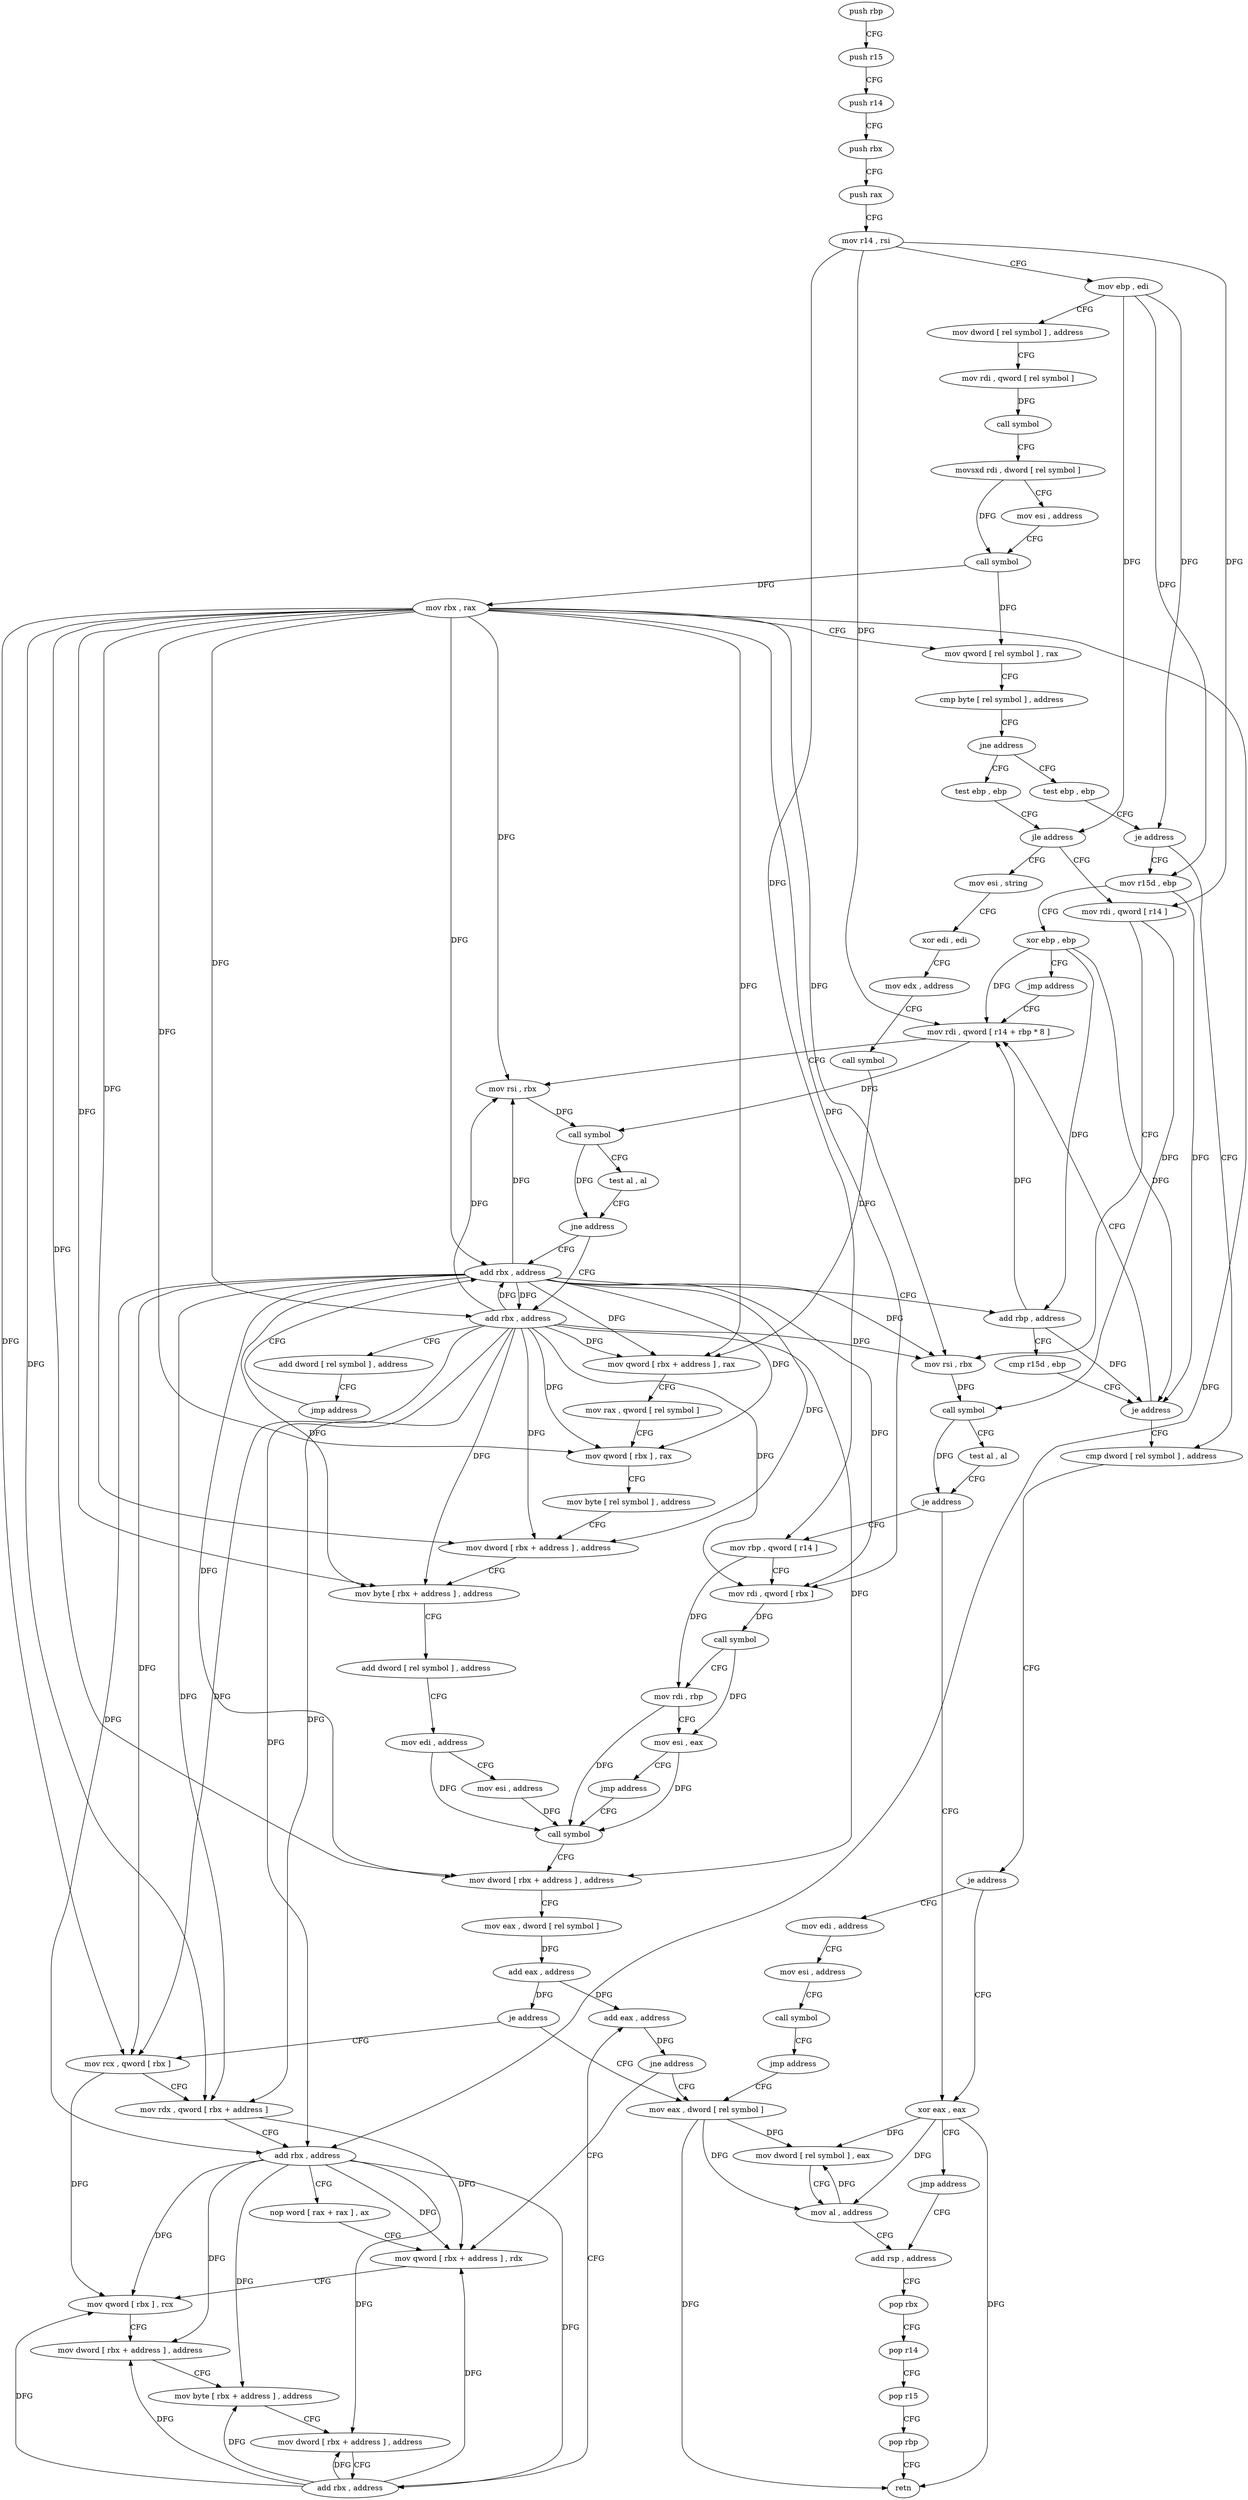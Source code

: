 digraph "func" {
"4206080" [label = "push rbp" ]
"4206081" [label = "push r15" ]
"4206083" [label = "push r14" ]
"4206085" [label = "push rbx" ]
"4206086" [label = "push rax" ]
"4206087" [label = "mov r14 , rsi" ]
"4206090" [label = "mov ebp , edi" ]
"4206092" [label = "mov dword [ rel symbol ] , address" ]
"4206102" [label = "mov rdi , qword [ rel symbol ]" ]
"4206109" [label = "call symbol" ]
"4206114" [label = "movsxd rdi , dword [ rel symbol ]" ]
"4206121" [label = "mov esi , address" ]
"4206126" [label = "call symbol" ]
"4206131" [label = "mov rbx , rax" ]
"4206134" [label = "mov qword [ rel symbol ] , rax" ]
"4206141" [label = "cmp byte [ rel symbol ] , address" ]
"4206148" [label = "jne address" ]
"4206218" [label = "test ebp , ebp" ]
"4206150" [label = "test ebp , ebp" ]
"4206220" [label = "jle address" ]
"4206291" [label = "mov esi , string" ]
"4206222" [label = "mov rdi , qword [ r14 ]" ]
"4206152" [label = "je address" ]
"4206255" [label = "cmp dword [ rel symbol ] , address" ]
"4206154" [label = "mov r15d , ebp" ]
"4206296" [label = "xor edi , edi" ]
"4206298" [label = "mov edx , address" ]
"4206303" [label = "call symbol" ]
"4206308" [label = "mov qword [ rbx + address ] , rax" ]
"4206312" [label = "mov rax , qword [ rel symbol ]" ]
"4206319" [label = "mov qword [ rbx ] , rax" ]
"4206322" [label = "mov byte [ rel symbol ] , address" ]
"4206329" [label = "mov dword [ rbx + address ] , address" ]
"4206336" [label = "mov byte [ rbx + address ] , address" ]
"4206340" [label = "add dword [ rel symbol ] , address" ]
"4206347" [label = "mov edi , address" ]
"4206352" [label = "mov esi , address" ]
"4206357" [label = "call symbol" ]
"4206225" [label = "mov rsi , rbx" ]
"4206228" [label = "call symbol" ]
"4206233" [label = "test al , al" ]
"4206235" [label = "je address" ]
"4206284" [label = "xor eax , eax" ]
"4206237" [label = "mov rbp , qword [ r14 ]" ]
"4206262" [label = "je address" ]
"4206264" [label = "mov edi , address" ]
"4206157" [label = "xor ebp , ebp" ]
"4206159" [label = "jmp address" ]
"4206189" [label = "mov rdi , qword [ r14 + rbp * 8 ]" ]
"4206434" [label = "mov eax , dword [ rel symbol ]" ]
"4206440" [label = "mov dword [ rel symbol ] , eax" ]
"4206446" [label = "mov al , address" ]
"4206448" [label = "add rsp , address" ]
"4206380" [label = "mov rcx , qword [ rbx ]" ]
"4206383" [label = "mov rdx , qword [ rbx + address ]" ]
"4206387" [label = "add rbx , address" ]
"4206391" [label = "nop word [ rax + rax ] , ax" ]
"4206400" [label = "mov qword [ rbx + address ] , rdx" ]
"4206286" [label = "jmp address" ]
"4206240" [label = "mov rdi , qword [ rbx ]" ]
"4206243" [label = "call symbol" ]
"4206248" [label = "mov rdi , rbp" ]
"4206251" [label = "mov esi , eax" ]
"4206253" [label = "jmp address" ]
"4206269" [label = "mov esi , address" ]
"4206274" [label = "call symbol" ]
"4206279" [label = "jmp address" ]
"4206193" [label = "mov rsi , rbx" ]
"4206196" [label = "call symbol" ]
"4206201" [label = "test al , al" ]
"4206203" [label = "jne address" ]
"4206176" [label = "add rbx , address" ]
"4206205" [label = "add rbx , address" ]
"4206404" [label = "mov qword [ rbx ] , rcx" ]
"4206407" [label = "mov dword [ rbx + address ] , address" ]
"4206414" [label = "mov byte [ rbx + address ] , address" ]
"4206418" [label = "mov dword [ rbx + address ] , address" ]
"4206425" [label = "add rbx , address" ]
"4206429" [label = "add eax , address" ]
"4206432" [label = "jne address" ]
"4206452" [label = "pop rbx" ]
"4206453" [label = "pop r14" ]
"4206455" [label = "pop r15" ]
"4206457" [label = "pop rbp" ]
"4206458" [label = "retn" ]
"4206362" [label = "mov dword [ rbx + address ] , address" ]
"4206369" [label = "mov eax , dword [ rel symbol ]" ]
"4206375" [label = "add eax , address" ]
"4206378" [label = "je address" ]
"4206180" [label = "add rbp , address" ]
"4206184" [label = "cmp r15d , ebp" ]
"4206187" [label = "je address" ]
"4206209" [label = "add dword [ rel symbol ] , address" ]
"4206216" [label = "jmp address" ]
"4206080" -> "4206081" [ label = "CFG" ]
"4206081" -> "4206083" [ label = "CFG" ]
"4206083" -> "4206085" [ label = "CFG" ]
"4206085" -> "4206086" [ label = "CFG" ]
"4206086" -> "4206087" [ label = "CFG" ]
"4206087" -> "4206090" [ label = "CFG" ]
"4206087" -> "4206222" [ label = "DFG" ]
"4206087" -> "4206237" [ label = "DFG" ]
"4206087" -> "4206189" [ label = "DFG" ]
"4206090" -> "4206092" [ label = "CFG" ]
"4206090" -> "4206220" [ label = "DFG" ]
"4206090" -> "4206152" [ label = "DFG" ]
"4206090" -> "4206154" [ label = "DFG" ]
"4206092" -> "4206102" [ label = "CFG" ]
"4206102" -> "4206109" [ label = "DFG" ]
"4206109" -> "4206114" [ label = "CFG" ]
"4206114" -> "4206121" [ label = "CFG" ]
"4206114" -> "4206126" [ label = "DFG" ]
"4206121" -> "4206126" [ label = "CFG" ]
"4206126" -> "4206131" [ label = "DFG" ]
"4206126" -> "4206134" [ label = "DFG" ]
"4206131" -> "4206134" [ label = "CFG" ]
"4206131" -> "4206308" [ label = "DFG" ]
"4206131" -> "4206319" [ label = "DFG" ]
"4206131" -> "4206329" [ label = "DFG" ]
"4206131" -> "4206336" [ label = "DFG" ]
"4206131" -> "4206225" [ label = "DFG" ]
"4206131" -> "4206362" [ label = "DFG" ]
"4206131" -> "4206240" [ label = "DFG" ]
"4206131" -> "4206193" [ label = "DFG" ]
"4206131" -> "4206380" [ label = "DFG" ]
"4206131" -> "4206383" [ label = "DFG" ]
"4206131" -> "4206387" [ label = "DFG" ]
"4206131" -> "4206176" [ label = "DFG" ]
"4206131" -> "4206205" [ label = "DFG" ]
"4206134" -> "4206141" [ label = "CFG" ]
"4206141" -> "4206148" [ label = "CFG" ]
"4206148" -> "4206218" [ label = "CFG" ]
"4206148" -> "4206150" [ label = "CFG" ]
"4206218" -> "4206220" [ label = "CFG" ]
"4206150" -> "4206152" [ label = "CFG" ]
"4206220" -> "4206291" [ label = "CFG" ]
"4206220" -> "4206222" [ label = "CFG" ]
"4206291" -> "4206296" [ label = "CFG" ]
"4206222" -> "4206225" [ label = "CFG" ]
"4206222" -> "4206228" [ label = "DFG" ]
"4206152" -> "4206255" [ label = "CFG" ]
"4206152" -> "4206154" [ label = "CFG" ]
"4206255" -> "4206262" [ label = "CFG" ]
"4206154" -> "4206157" [ label = "CFG" ]
"4206154" -> "4206187" [ label = "DFG" ]
"4206296" -> "4206298" [ label = "CFG" ]
"4206298" -> "4206303" [ label = "CFG" ]
"4206303" -> "4206308" [ label = "DFG" ]
"4206308" -> "4206312" [ label = "CFG" ]
"4206312" -> "4206319" [ label = "CFG" ]
"4206319" -> "4206322" [ label = "CFG" ]
"4206322" -> "4206329" [ label = "CFG" ]
"4206329" -> "4206336" [ label = "CFG" ]
"4206336" -> "4206340" [ label = "CFG" ]
"4206340" -> "4206347" [ label = "CFG" ]
"4206347" -> "4206352" [ label = "CFG" ]
"4206347" -> "4206357" [ label = "DFG" ]
"4206352" -> "4206357" [ label = "DFG" ]
"4206357" -> "4206362" [ label = "CFG" ]
"4206225" -> "4206228" [ label = "DFG" ]
"4206228" -> "4206233" [ label = "CFG" ]
"4206228" -> "4206235" [ label = "DFG" ]
"4206233" -> "4206235" [ label = "CFG" ]
"4206235" -> "4206284" [ label = "CFG" ]
"4206235" -> "4206237" [ label = "CFG" ]
"4206284" -> "4206286" [ label = "CFG" ]
"4206284" -> "4206440" [ label = "DFG" ]
"4206284" -> "4206446" [ label = "DFG" ]
"4206284" -> "4206458" [ label = "DFG" ]
"4206237" -> "4206240" [ label = "CFG" ]
"4206237" -> "4206248" [ label = "DFG" ]
"4206262" -> "4206284" [ label = "CFG" ]
"4206262" -> "4206264" [ label = "CFG" ]
"4206264" -> "4206269" [ label = "CFG" ]
"4206157" -> "4206159" [ label = "CFG" ]
"4206157" -> "4206189" [ label = "DFG" ]
"4206157" -> "4206180" [ label = "DFG" ]
"4206157" -> "4206187" [ label = "DFG" ]
"4206159" -> "4206189" [ label = "CFG" ]
"4206189" -> "4206193" [ label = "CFG" ]
"4206189" -> "4206196" [ label = "DFG" ]
"4206434" -> "4206440" [ label = "DFG" ]
"4206434" -> "4206446" [ label = "DFG" ]
"4206434" -> "4206458" [ label = "DFG" ]
"4206440" -> "4206446" [ label = "CFG" ]
"4206446" -> "4206448" [ label = "CFG" ]
"4206446" -> "4206440" [ label = "DFG" ]
"4206448" -> "4206452" [ label = "CFG" ]
"4206380" -> "4206383" [ label = "CFG" ]
"4206380" -> "4206404" [ label = "DFG" ]
"4206383" -> "4206387" [ label = "CFG" ]
"4206383" -> "4206400" [ label = "DFG" ]
"4206387" -> "4206391" [ label = "CFG" ]
"4206387" -> "4206400" [ label = "DFG" ]
"4206387" -> "4206404" [ label = "DFG" ]
"4206387" -> "4206407" [ label = "DFG" ]
"4206387" -> "4206414" [ label = "DFG" ]
"4206387" -> "4206418" [ label = "DFG" ]
"4206387" -> "4206425" [ label = "DFG" ]
"4206391" -> "4206400" [ label = "CFG" ]
"4206400" -> "4206404" [ label = "CFG" ]
"4206286" -> "4206448" [ label = "CFG" ]
"4206240" -> "4206243" [ label = "DFG" ]
"4206243" -> "4206248" [ label = "CFG" ]
"4206243" -> "4206251" [ label = "DFG" ]
"4206248" -> "4206251" [ label = "CFG" ]
"4206248" -> "4206357" [ label = "DFG" ]
"4206251" -> "4206253" [ label = "CFG" ]
"4206251" -> "4206357" [ label = "DFG" ]
"4206253" -> "4206357" [ label = "CFG" ]
"4206269" -> "4206274" [ label = "CFG" ]
"4206274" -> "4206279" [ label = "CFG" ]
"4206279" -> "4206434" [ label = "CFG" ]
"4206193" -> "4206196" [ label = "DFG" ]
"4206196" -> "4206201" [ label = "CFG" ]
"4206196" -> "4206203" [ label = "DFG" ]
"4206201" -> "4206203" [ label = "CFG" ]
"4206203" -> "4206176" [ label = "CFG" ]
"4206203" -> "4206205" [ label = "CFG" ]
"4206176" -> "4206180" [ label = "CFG" ]
"4206176" -> "4206319" [ label = "DFG" ]
"4206176" -> "4206329" [ label = "DFG" ]
"4206176" -> "4206336" [ label = "DFG" ]
"4206176" -> "4206225" [ label = "DFG" ]
"4206176" -> "4206362" [ label = "DFG" ]
"4206176" -> "4206240" [ label = "DFG" ]
"4206176" -> "4206193" [ label = "DFG" ]
"4206176" -> "4206380" [ label = "DFG" ]
"4206176" -> "4206383" [ label = "DFG" ]
"4206176" -> "4206387" [ label = "DFG" ]
"4206176" -> "4206308" [ label = "DFG" ]
"4206176" -> "4206205" [ label = "DFG" ]
"4206205" -> "4206209" [ label = "CFG" ]
"4206205" -> "4206319" [ label = "DFG" ]
"4206205" -> "4206329" [ label = "DFG" ]
"4206205" -> "4206336" [ label = "DFG" ]
"4206205" -> "4206225" [ label = "DFG" ]
"4206205" -> "4206362" [ label = "DFG" ]
"4206205" -> "4206240" [ label = "DFG" ]
"4206205" -> "4206193" [ label = "DFG" ]
"4206205" -> "4206380" [ label = "DFG" ]
"4206205" -> "4206383" [ label = "DFG" ]
"4206205" -> "4206387" [ label = "DFG" ]
"4206205" -> "4206176" [ label = "DFG" ]
"4206205" -> "4206308" [ label = "DFG" ]
"4206404" -> "4206407" [ label = "CFG" ]
"4206407" -> "4206414" [ label = "CFG" ]
"4206414" -> "4206418" [ label = "CFG" ]
"4206418" -> "4206425" [ label = "CFG" ]
"4206425" -> "4206429" [ label = "CFG" ]
"4206425" -> "4206407" [ label = "DFG" ]
"4206425" -> "4206414" [ label = "DFG" ]
"4206425" -> "4206418" [ label = "DFG" ]
"4206425" -> "4206400" [ label = "DFG" ]
"4206425" -> "4206404" [ label = "DFG" ]
"4206429" -> "4206432" [ label = "DFG" ]
"4206432" -> "4206400" [ label = "CFG" ]
"4206432" -> "4206434" [ label = "CFG" ]
"4206452" -> "4206453" [ label = "CFG" ]
"4206453" -> "4206455" [ label = "CFG" ]
"4206455" -> "4206457" [ label = "CFG" ]
"4206457" -> "4206458" [ label = "CFG" ]
"4206362" -> "4206369" [ label = "CFG" ]
"4206369" -> "4206375" [ label = "DFG" ]
"4206375" -> "4206378" [ label = "DFG" ]
"4206375" -> "4206429" [ label = "DFG" ]
"4206378" -> "4206434" [ label = "CFG" ]
"4206378" -> "4206380" [ label = "CFG" ]
"4206180" -> "4206184" [ label = "CFG" ]
"4206180" -> "4206189" [ label = "DFG" ]
"4206180" -> "4206187" [ label = "DFG" ]
"4206184" -> "4206187" [ label = "CFG" ]
"4206187" -> "4206255" [ label = "CFG" ]
"4206187" -> "4206189" [ label = "CFG" ]
"4206209" -> "4206216" [ label = "CFG" ]
"4206216" -> "4206176" [ label = "CFG" ]
}
